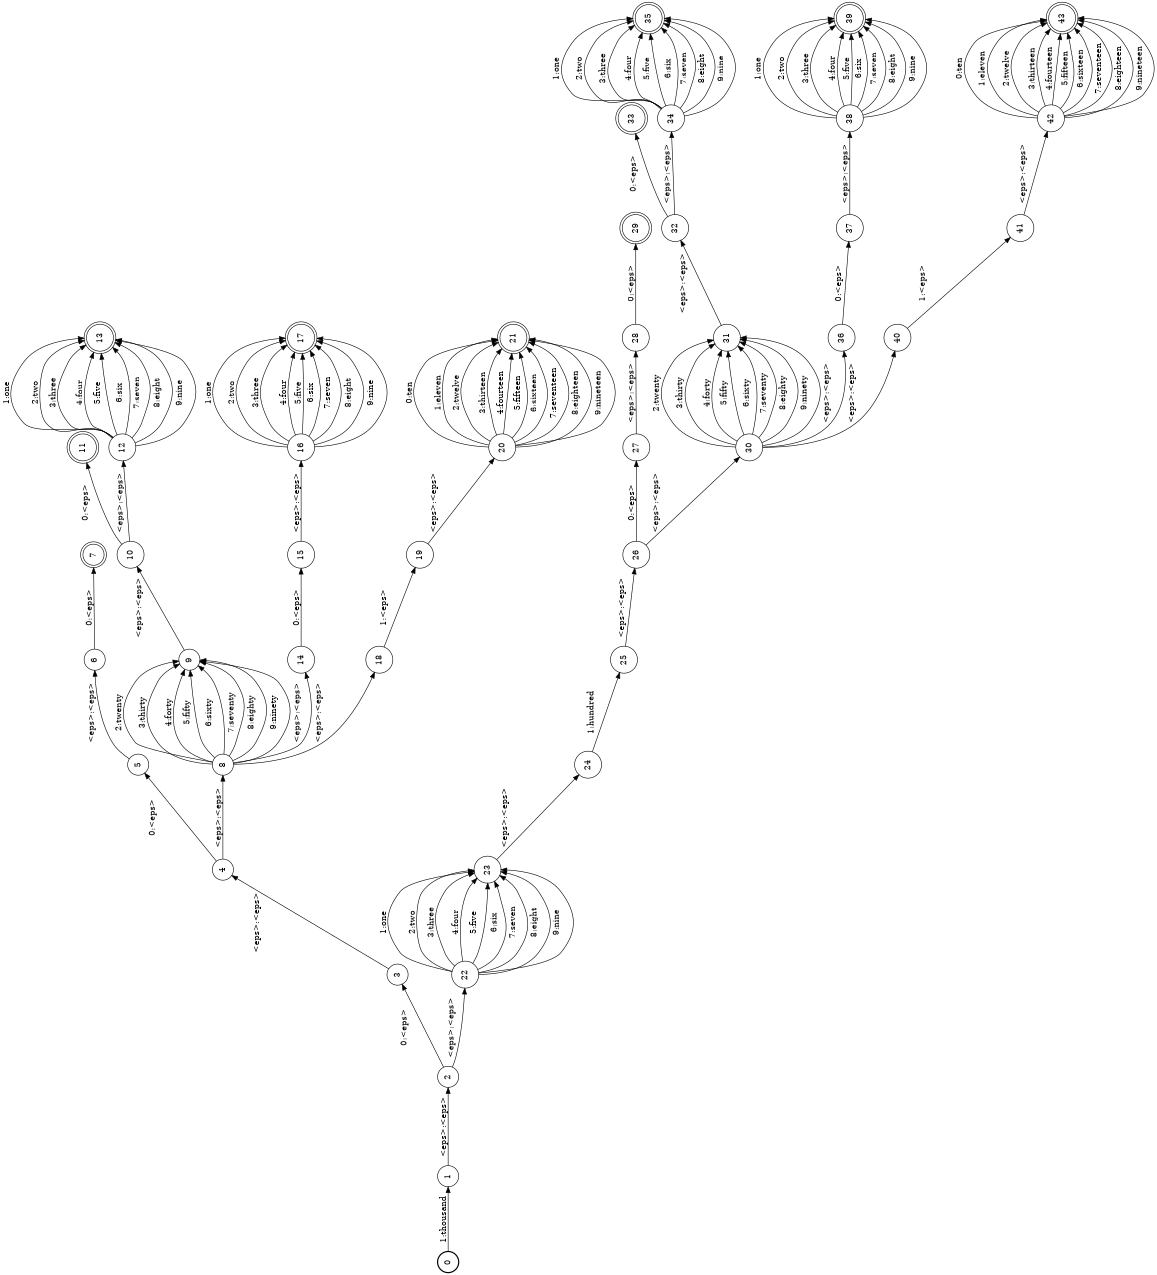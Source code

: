 digraph FST {
rankdir = LR;
size = "8.5,11";
label = "";
center = 1;
orientation = Landscape;
ranksep = "0.4";
nodesep = "0.25";
0 [label = "0", shape = circle, style = bold, fontsize = 14]
	0 -> 1 [label = "1:thousand", fontsize = 14];
1 [label = "1", shape = circle, style = solid, fontsize = 14]
	1 -> 2 [label = "<eps>:<eps>", fontsize = 14];
2 [label = "2", shape = circle, style = solid, fontsize = 14]
	2 -> 3 [label = "0:<eps>", fontsize = 14];
	2 -> 22 [label = "<eps>:<eps>", fontsize = 14];
3 [label = "3", shape = circle, style = solid, fontsize = 14]
	3 -> 4 [label = "<eps>:<eps>", fontsize = 14];
4 [label = "4", shape = circle, style = solid, fontsize = 14]
	4 -> 5 [label = "0:<eps>", fontsize = 14];
	4 -> 8 [label = "<eps>:<eps>", fontsize = 14];
5 [label = "5", shape = circle, style = solid, fontsize = 14]
	5 -> 6 [label = "<eps>:<eps>", fontsize = 14];
6 [label = "6", shape = circle, style = solid, fontsize = 14]
	6 -> 7 [label = "0:<eps>", fontsize = 14];
7 [label = "7", shape = doublecircle, style = solid, fontsize = 14]
8 [label = "8", shape = circle, style = solid, fontsize = 14]
	8 -> 9 [label = "2:twenty", fontsize = 14];
	8 -> 9 [label = "3:thirty", fontsize = 14];
	8 -> 9 [label = "4:forty", fontsize = 14];
	8 -> 9 [label = "5:fifty", fontsize = 14];
	8 -> 9 [label = "6:sixty", fontsize = 14];
	8 -> 9 [label = "7:seventy", fontsize = 14];
	8 -> 9 [label = "8:eighty", fontsize = 14];
	8 -> 9 [label = "9:ninety", fontsize = 14];
	8 -> 14 [label = "<eps>:<eps>", fontsize = 14];
	8 -> 18 [label = "<eps>:<eps>", fontsize = 14];
9 [label = "9", shape = circle, style = solid, fontsize = 14]
	9 -> 10 [label = "<eps>:<eps>", fontsize = 14];
10 [label = "10", shape = circle, style = solid, fontsize = 14]
	10 -> 11 [label = "0:<eps>", fontsize = 14];
	10 -> 12 [label = "<eps>:<eps>", fontsize = 14];
11 [label = "11", shape = doublecircle, style = solid, fontsize = 14]
12 [label = "12", shape = circle, style = solid, fontsize = 14]
	12 -> 13 [label = "1:one", fontsize = 14];
	12 -> 13 [label = "2:two", fontsize = 14];
	12 -> 13 [label = "3:three", fontsize = 14];
	12 -> 13 [label = "4:four", fontsize = 14];
	12 -> 13 [label = "5:five", fontsize = 14];
	12 -> 13 [label = "6:six", fontsize = 14];
	12 -> 13 [label = "7:seven", fontsize = 14];
	12 -> 13 [label = "8:eight", fontsize = 14];
	12 -> 13 [label = "9:nine", fontsize = 14];
13 [label = "13", shape = doublecircle, style = solid, fontsize = 14]
14 [label = "14", shape = circle, style = solid, fontsize = 14]
	14 -> 15 [label = "0:<eps>", fontsize = 14];
15 [label = "15", shape = circle, style = solid, fontsize = 14]
	15 -> 16 [label = "<eps>:<eps>", fontsize = 14];
16 [label = "16", shape = circle, style = solid, fontsize = 14]
	16 -> 17 [label = "1:one", fontsize = 14];
	16 -> 17 [label = "2:two", fontsize = 14];
	16 -> 17 [label = "3:three", fontsize = 14];
	16 -> 17 [label = "4:four", fontsize = 14];
	16 -> 17 [label = "5:five", fontsize = 14];
	16 -> 17 [label = "6:six", fontsize = 14];
	16 -> 17 [label = "7:seven", fontsize = 14];
	16 -> 17 [label = "8:eight", fontsize = 14];
	16 -> 17 [label = "9:nine", fontsize = 14];
17 [label = "17", shape = doublecircle, style = solid, fontsize = 14]
18 [label = "18", shape = circle, style = solid, fontsize = 14]
	18 -> 19 [label = "1:<eps>", fontsize = 14];
19 [label = "19", shape = circle, style = solid, fontsize = 14]
	19 -> 20 [label = "<eps>:<eps>", fontsize = 14];
20 [label = "20", shape = circle, style = solid, fontsize = 14]
	20 -> 21 [label = "0:ten", fontsize = 14];
	20 -> 21 [label = "1:eleven", fontsize = 14];
	20 -> 21 [label = "2:twelve", fontsize = 14];
	20 -> 21 [label = "3:thirteen", fontsize = 14];
	20 -> 21 [label = "4:fourteen", fontsize = 14];
	20 -> 21 [label = "5:fifteen", fontsize = 14];
	20 -> 21 [label = "6:sixteen", fontsize = 14];
	20 -> 21 [label = "7:seventeen", fontsize = 14];
	20 -> 21 [label = "8:eighteen", fontsize = 14];
	20 -> 21 [label = "9:nineteen", fontsize = 14];
21 [label = "21", shape = doublecircle, style = solid, fontsize = 14]
22 [label = "22", shape = circle, style = solid, fontsize = 14]
	22 -> 23 [label = "1:one", fontsize = 14];
	22 -> 23 [label = "2:two", fontsize = 14];
	22 -> 23 [label = "3:three", fontsize = 14];
	22 -> 23 [label = "4:four", fontsize = 14];
	22 -> 23 [label = "5:five", fontsize = 14];
	22 -> 23 [label = "6:six", fontsize = 14];
	22 -> 23 [label = "7:seven", fontsize = 14];
	22 -> 23 [label = "8:eight", fontsize = 14];
	22 -> 23 [label = "9:nine", fontsize = 14];
23 [label = "23", shape = circle, style = solid, fontsize = 14]
	23 -> 24 [label = "<eps>:<eps>", fontsize = 14];
24 [label = "24", shape = circle, style = solid, fontsize = 14]
	24 -> 25 [label = "1:hundred", fontsize = 14];
25 [label = "25", shape = circle, style = solid, fontsize = 14]
	25 -> 26 [label = "<eps>:<eps>", fontsize = 14];
26 [label = "26", shape = circle, style = solid, fontsize = 14]
	26 -> 27 [label = "0:<eps>", fontsize = 14];
	26 -> 30 [label = "<eps>:<eps>", fontsize = 14];
27 [label = "27", shape = circle, style = solid, fontsize = 14]
	27 -> 28 [label = "<eps>:<eps>", fontsize = 14];
28 [label = "28", shape = circle, style = solid, fontsize = 14]
	28 -> 29 [label = "0:<eps>", fontsize = 14];
29 [label = "29", shape = doublecircle, style = solid, fontsize = 14]
30 [label = "30", shape = circle, style = solid, fontsize = 14]
	30 -> 31 [label = "2:twenty", fontsize = 14];
	30 -> 31 [label = "3:thirty", fontsize = 14];
	30 -> 31 [label = "4:forty", fontsize = 14];
	30 -> 31 [label = "5:fifty", fontsize = 14];
	30 -> 31 [label = "6:sixty", fontsize = 14];
	30 -> 31 [label = "7:seventy", fontsize = 14];
	30 -> 31 [label = "8:eighty", fontsize = 14];
	30 -> 31 [label = "9:ninety", fontsize = 14];
	30 -> 36 [label = "<eps>:<eps>", fontsize = 14];
	30 -> 40 [label = "<eps>:<eps>", fontsize = 14];
31 [label = "31", shape = circle, style = solid, fontsize = 14]
	31 -> 32 [label = "<eps>:<eps>", fontsize = 14];
32 [label = "32", shape = circle, style = solid, fontsize = 14]
	32 -> 33 [label = "0:<eps>", fontsize = 14];
	32 -> 34 [label = "<eps>:<eps>", fontsize = 14];
33 [label = "33", shape = doublecircle, style = solid, fontsize = 14]
34 [label = "34", shape = circle, style = solid, fontsize = 14]
	34 -> 35 [label = "1:one", fontsize = 14];
	34 -> 35 [label = "2:two", fontsize = 14];
	34 -> 35 [label = "3:three", fontsize = 14];
	34 -> 35 [label = "4:four", fontsize = 14];
	34 -> 35 [label = "5:five", fontsize = 14];
	34 -> 35 [label = "6:six", fontsize = 14];
	34 -> 35 [label = "7:seven", fontsize = 14];
	34 -> 35 [label = "8:eight", fontsize = 14];
	34 -> 35 [label = "9:nine", fontsize = 14];
35 [label = "35", shape = doublecircle, style = solid, fontsize = 14]
36 [label = "36", shape = circle, style = solid, fontsize = 14]
	36 -> 37 [label = "0:<eps>", fontsize = 14];
37 [label = "37", shape = circle, style = solid, fontsize = 14]
	37 -> 38 [label = "<eps>:<eps>", fontsize = 14];
38 [label = "38", shape = circle, style = solid, fontsize = 14]
	38 -> 39 [label = "1:one", fontsize = 14];
	38 -> 39 [label = "2:two", fontsize = 14];
	38 -> 39 [label = "3:three", fontsize = 14];
	38 -> 39 [label = "4:four", fontsize = 14];
	38 -> 39 [label = "5:five", fontsize = 14];
	38 -> 39 [label = "6:six", fontsize = 14];
	38 -> 39 [label = "7:seven", fontsize = 14];
	38 -> 39 [label = "8:eight", fontsize = 14];
	38 -> 39 [label = "9:nine", fontsize = 14];
39 [label = "39", shape = doublecircle, style = solid, fontsize = 14]
40 [label = "40", shape = circle, style = solid, fontsize = 14]
	40 -> 41 [label = "1:<eps>", fontsize = 14];
41 [label = "41", shape = circle, style = solid, fontsize = 14]
	41 -> 42 [label = "<eps>:<eps>", fontsize = 14];
42 [label = "42", shape = circle, style = solid, fontsize = 14]
	42 -> 43 [label = "0:ten", fontsize = 14];
	42 -> 43 [label = "1:eleven", fontsize = 14];
	42 -> 43 [label = "2:twelve", fontsize = 14];
	42 -> 43 [label = "3:thirteen", fontsize = 14];
	42 -> 43 [label = "4:fourteen", fontsize = 14];
	42 -> 43 [label = "5:fifteen", fontsize = 14];
	42 -> 43 [label = "6:sixteen", fontsize = 14];
	42 -> 43 [label = "7:seventeen", fontsize = 14];
	42 -> 43 [label = "8:eighteen", fontsize = 14];
	42 -> 43 [label = "9:nineteen", fontsize = 14];
43 [label = "43", shape = doublecircle, style = solid, fontsize = 14]
}
